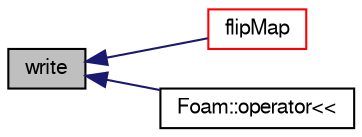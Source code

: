 digraph "write"
{
  bgcolor="transparent";
  edge [fontname="FreeSans",fontsize="10",labelfontname="FreeSans",labelfontsize="10"];
  node [fontname="FreeSans",fontsize="10",shape=record];
  rankdir="LR";
  Node3224 [label="write",height=0.2,width=0.4,color="black", fillcolor="grey75", style="filled", fontcolor="black"];
  Node3224 -> Node3225 [dir="back",color="midnightblue",fontsize="10",style="solid",fontname="FreeSans"];
  Node3225 [label="flipMap",height=0.2,width=0.4,color="red",URL="$a27510.html#a03ecd61e4e943657de29efcacd488b19",tooltip="Return face flip map. "];
  Node3224 -> Node3315 [dir="back",color="midnightblue",fontsize="10",style="solid",fontname="FreeSans"];
  Node3315 [label="Foam::operator\<\<",height=0.2,width=0.4,color="black",URL="$a21124.html#a788a59a00e41fbf97b939f2a5993f80a"];
}
